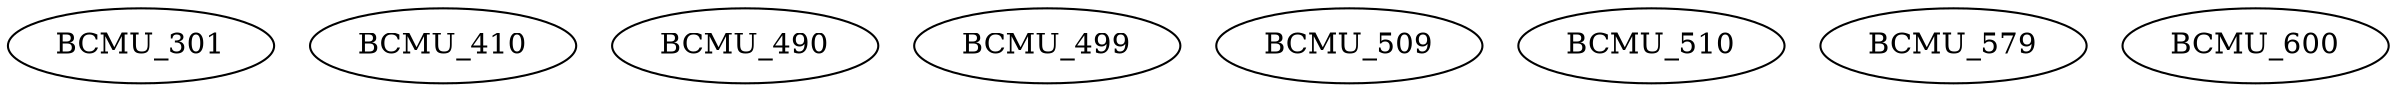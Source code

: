 digraph G {
    BCMU_301;
    BCMU_410;
    BCMU_490;
    BCMU_499;
    BCMU_509;
    BCMU_510;
    BCMU_579;
    BCMU_600;
}
